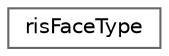 digraph "Graphical Class Hierarchy"
{
 // LATEX_PDF_SIZE
  bgcolor="transparent";
  edge [fontname=Helvetica,fontsize=10,labelfontname=Helvetica,labelfontsize=10];
  node [fontname=Helvetica,fontsize=10,shape=box,height=0.2,width=0.4];
  rankdir="LR";
  Node0 [id="Node000000",label="risFaceType",height=0.2,width=0.4,color="grey40", fillcolor="white", style="filled",URL="$classris_face_type.html",tooltip="Data type for Resistive Immersed Surface."];
}
